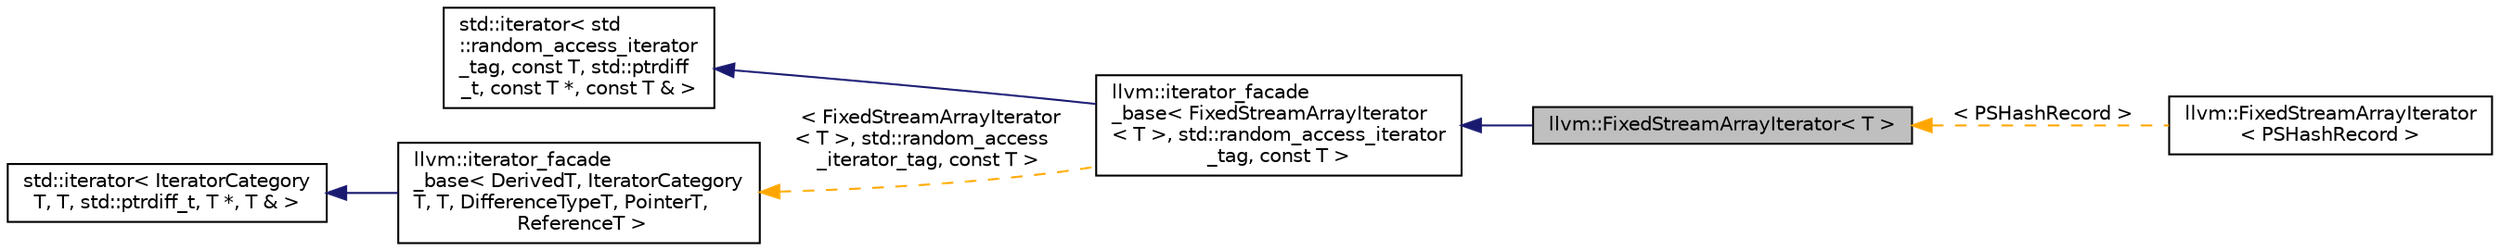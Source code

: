 digraph "llvm::FixedStreamArrayIterator&lt; T &gt;"
{
 // LATEX_PDF_SIZE
  bgcolor="transparent";
  edge [fontname="Helvetica",fontsize="10",labelfontname="Helvetica",labelfontsize="10"];
  node [fontname="Helvetica",fontsize="10",shape="box"];
  rankdir="LR";
  Node1 [label="llvm::FixedStreamArrayIterator\< T \>",height=0.2,width=0.4,color="black", fillcolor="grey75", style="filled", fontcolor="black",tooltip=" "];
  Node2 -> Node1 [dir="back",color="midnightblue",fontsize="10",style="solid",fontname="Helvetica"];
  Node2 [label="llvm::iterator_facade\l_base\< FixedStreamArrayIterator\l\< T \>, std::random_access_iterator\l_tag, const T \>",height=0.2,width=0.4,color="black",URL="$classllvm_1_1iterator__facade__base.html",tooltip=" "];
  Node3 -> Node2 [dir="back",color="midnightblue",fontsize="10",style="solid",fontname="Helvetica"];
  Node3 [label="std::iterator\< std\l::random_access_iterator\l_tag, const T, std::ptrdiff\l_t, const T *, const T & \>",height=0.2,width=0.4,color="black",tooltip=" "];
  Node4 -> Node2 [dir="back",color="orange",fontsize="10",style="dashed",label=" \< FixedStreamArrayIterator\l\< T \>, std::random_access\l_iterator_tag, const T \>" ,fontname="Helvetica"];
  Node4 [label="llvm::iterator_facade\l_base\< DerivedT, IteratorCategory\lT, T, DifferenceTypeT, PointerT,\l ReferenceT \>",height=0.2,width=0.4,color="black",URL="$classllvm_1_1iterator__facade__base.html",tooltip="CRTP base class which implements the entire standard iterator facade in terms of a minimal subset of ..."];
  Node5 -> Node4 [dir="back",color="midnightblue",fontsize="10",style="solid",fontname="Helvetica"];
  Node5 [label="std::iterator\< IteratorCategory\lT, T, std::ptrdiff_t, T *, T & \>",height=0.2,width=0.4,color="black",tooltip=" "];
  Node1 -> Node6 [dir="back",color="orange",fontsize="10",style="dashed",label=" \< PSHashRecord \>" ,fontname="Helvetica"];
  Node6 [label="llvm::FixedStreamArrayIterator\l\< PSHashRecord \>",height=0.2,width=0.4,color="black",URL="$classllvm_1_1FixedStreamArrayIterator.html",tooltip=" "];
}
